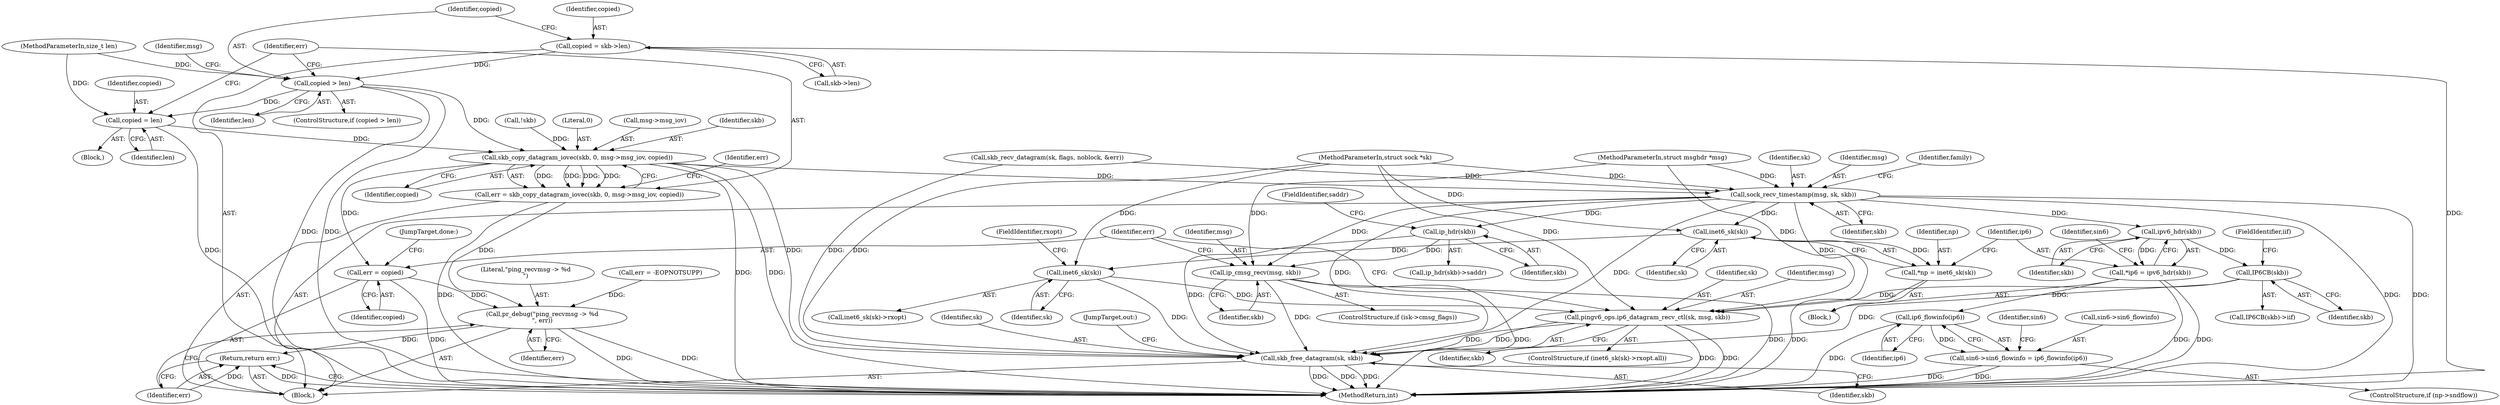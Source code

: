 digraph "0_linux_bceaa90240b6019ed73b49965eac7d167610be69_0@pointer" {
"1000207" [label="(Call,copied = skb->len)"];
"1000213" [label="(Call,copied > len)"];
"1000222" [label="(Call,copied = len)"];
"1000227" [label="(Call,skb_copy_datagram_iovec(skb, 0, msg->msg_iov, copied))"];
"1000225" [label="(Call,err = skb_copy_datagram_iovec(skb, 0, msg->msg_iov, copied))"];
"1000379" [label="(Call,pr_debug(\"ping_recvmsg -> %d\n\", err))"];
"1000382" [label="(Return,return err;)"];
"1000237" [label="(Call,sock_recv_timestamp(msg, sk, skb))"];
"1000270" [label="(Call,ip_hdr(skb))"];
"1000286" [label="(Call,ip_cmsg_recv(msg, skb))"];
"1000375" [label="(Call,skb_free_datagram(sk, skb))"];
"1000298" [label="(Call,inet6_sk(sk))"];
"1000296" [label="(Call,*np = inet6_sk(sk))"];
"1000360" [label="(Call,inet6_sk(sk))"];
"1000364" [label="(Call,pingv6_ops.ip6_datagram_recv_ctl(sk, msg, skb))"];
"1000303" [label="(Call,ipv6_hdr(skb))"];
"1000301" [label="(Call,*ip6 = ipv6_hdr(skb))"];
"1000342" [label="(Call,ip6_flowinfo(ip6))"];
"1000338" [label="(Call,sin6->sin6_flowinfo = ip6_flowinfo(ip6))"];
"1000354" [label="(Call,IP6CB(skb))"];
"1000371" [label="(Call,err = copied)"];
"1000296" [label="(Call,*np = inet6_sk(sk))"];
"1000226" [label="(Identifier,err)"];
"1000230" [label="(Call,msg->msg_iov)"];
"1000222" [label="(Call,copied = len)"];
"1000365" [label="(Identifier,sk)"];
"1000208" [label="(Identifier,copied)"];
"1000105" [label="(MethodParameterIn,struct sock *sk)"];
"1000270" [label="(Call,ip_hdr(skb))"];
"1000384" [label="(MethodReturn,int)"];
"1000379" [label="(Call,pr_debug(\"ping_recvmsg -> %d\n\", err))"];
"1000371" [label="(Call,err = copied)"];
"1000298" [label="(Call,inet6_sk(sk))"];
"1000303" [label="(Call,ipv6_hdr(skb))"];
"1000364" [label="(Call,pingv6_ops.ip6_datagram_recv_ctl(sk, msg, skb))"];
"1000375" [label="(Call,skb_free_datagram(sk, skb))"];
"1000360" [label="(Call,inet6_sk(sk))"];
"1000362" [label="(FieldIdentifier,rxopt)"];
"1000216" [label="(Block,)"];
"1000367" [label="(Identifier,skb)"];
"1000342" [label="(Call,ip6_flowinfo(ip6))"];
"1000353" [label="(Call,IP6CB(skb)->iif)"];
"1000233" [label="(Identifier,copied)"];
"1000235" [label="(Identifier,err)"];
"1000356" [label="(FieldIdentifier,iif)"];
"1000282" [label="(ControlStructure,if (isk->cmsg_flags))"];
"1000380" [label="(Literal,\"ping_recvmsg -> %d\n\")"];
"1000134" [label="(Call,err = -EOPNOTSUPP)"];
"1000213" [label="(Call,copied > len)"];
"1000228" [label="(Identifier,skb)"];
"1000377" [label="(Identifier,skb)"];
"1000346" [label="(Identifier,sin6)"];
"1000271" [label="(Identifier,skb)"];
"1000374" [label="(JumpTarget,done:)"];
"1000378" [label="(JumpTarget,out:)"];
"1000111" [label="(Block,)"];
"1000215" [label="(Identifier,len)"];
"1000107" [label="(MethodParameterIn,size_t len)"];
"1000204" [label="(Call,!skb)"];
"1000355" [label="(Identifier,skb)"];
"1000334" [label="(ControlStructure,if (np->sndflow))"];
"1000382" [label="(Return,return err;)"];
"1000243" [label="(Identifier,family)"];
"1000287" [label="(Identifier,msg)"];
"1000372" [label="(Identifier,err)"];
"1000212" [label="(ControlStructure,if (copied > len))"];
"1000373" [label="(Identifier,copied)"];
"1000229" [label="(Literal,0)"];
"1000225" [label="(Call,err = skb_copy_datagram_iovec(skb, 0, msg->msg_iov, copied))"];
"1000197" [label="(Call,skb_recv_datagram(sk, flags, noblock, &err))"];
"1000209" [label="(Call,skb->len)"];
"1000223" [label="(Identifier,copied)"];
"1000269" [label="(Call,ip_hdr(skb)->saddr)"];
"1000207" [label="(Call,copied = skb->len)"];
"1000304" [label="(Identifier,skb)"];
"1000302" [label="(Identifier,ip6)"];
"1000299" [label="(Identifier,sk)"];
"1000361" [label="(Identifier,sk)"];
"1000239" [label="(Identifier,sk)"];
"1000376" [label="(Identifier,sk)"];
"1000301" [label="(Call,*ip6 = ipv6_hdr(skb))"];
"1000238" [label="(Identifier,msg)"];
"1000272" [label="(FieldIdentifier,saddr)"];
"1000297" [label="(Identifier,np)"];
"1000339" [label="(Call,sin6->sin6_flowinfo)"];
"1000357" [label="(ControlStructure,if (inet6_sk(sk)->rxopt.all))"];
"1000106" [label="(MethodParameterIn,struct msghdr *msg)"];
"1000237" [label="(Call,sock_recv_timestamp(msg, sk, skb))"];
"1000286" [label="(Call,ip_cmsg_recv(msg, skb))"];
"1000240" [label="(Identifier,skb)"];
"1000306" [label="(Identifier,sin6)"];
"1000288" [label="(Identifier,skb)"];
"1000294" [label="(Block,)"];
"1000366" [label="(Identifier,msg)"];
"1000219" [label="(Identifier,msg)"];
"1000224" [label="(Identifier,len)"];
"1000338" [label="(Call,sin6->sin6_flowinfo = ip6_flowinfo(ip6))"];
"1000381" [label="(Identifier,err)"];
"1000354" [label="(Call,IP6CB(skb))"];
"1000343" [label="(Identifier,ip6)"];
"1000359" [label="(Call,inet6_sk(sk)->rxopt)"];
"1000214" [label="(Identifier,copied)"];
"1000383" [label="(Identifier,err)"];
"1000227" [label="(Call,skb_copy_datagram_iovec(skb, 0, msg->msg_iov, copied))"];
"1000207" -> "1000111"  [label="AST: "];
"1000207" -> "1000209"  [label="CFG: "];
"1000208" -> "1000207"  [label="AST: "];
"1000209" -> "1000207"  [label="AST: "];
"1000214" -> "1000207"  [label="CFG: "];
"1000207" -> "1000384"  [label="DDG: "];
"1000207" -> "1000213"  [label="DDG: "];
"1000213" -> "1000212"  [label="AST: "];
"1000213" -> "1000215"  [label="CFG: "];
"1000214" -> "1000213"  [label="AST: "];
"1000215" -> "1000213"  [label="AST: "];
"1000219" -> "1000213"  [label="CFG: "];
"1000226" -> "1000213"  [label="CFG: "];
"1000213" -> "1000384"  [label="DDG: "];
"1000213" -> "1000384"  [label="DDG: "];
"1000107" -> "1000213"  [label="DDG: "];
"1000213" -> "1000222"  [label="DDG: "];
"1000213" -> "1000227"  [label="DDG: "];
"1000222" -> "1000216"  [label="AST: "];
"1000222" -> "1000224"  [label="CFG: "];
"1000223" -> "1000222"  [label="AST: "];
"1000224" -> "1000222"  [label="AST: "];
"1000226" -> "1000222"  [label="CFG: "];
"1000222" -> "1000384"  [label="DDG: "];
"1000107" -> "1000222"  [label="DDG: "];
"1000222" -> "1000227"  [label="DDG: "];
"1000227" -> "1000225"  [label="AST: "];
"1000227" -> "1000233"  [label="CFG: "];
"1000228" -> "1000227"  [label="AST: "];
"1000229" -> "1000227"  [label="AST: "];
"1000230" -> "1000227"  [label="AST: "];
"1000233" -> "1000227"  [label="AST: "];
"1000225" -> "1000227"  [label="CFG: "];
"1000227" -> "1000384"  [label="DDG: "];
"1000227" -> "1000384"  [label="DDG: "];
"1000227" -> "1000225"  [label="DDG: "];
"1000227" -> "1000225"  [label="DDG: "];
"1000227" -> "1000225"  [label="DDG: "];
"1000227" -> "1000225"  [label="DDG: "];
"1000204" -> "1000227"  [label="DDG: "];
"1000227" -> "1000237"  [label="DDG: "];
"1000227" -> "1000371"  [label="DDG: "];
"1000227" -> "1000375"  [label="DDG: "];
"1000225" -> "1000111"  [label="AST: "];
"1000226" -> "1000225"  [label="AST: "];
"1000235" -> "1000225"  [label="CFG: "];
"1000225" -> "1000384"  [label="DDG: "];
"1000225" -> "1000379"  [label="DDG: "];
"1000379" -> "1000111"  [label="AST: "];
"1000379" -> "1000381"  [label="CFG: "];
"1000380" -> "1000379"  [label="AST: "];
"1000381" -> "1000379"  [label="AST: "];
"1000383" -> "1000379"  [label="CFG: "];
"1000379" -> "1000384"  [label="DDG: "];
"1000379" -> "1000384"  [label="DDG: "];
"1000134" -> "1000379"  [label="DDG: "];
"1000371" -> "1000379"  [label="DDG: "];
"1000379" -> "1000382"  [label="DDG: "];
"1000382" -> "1000111"  [label="AST: "];
"1000382" -> "1000383"  [label="CFG: "];
"1000383" -> "1000382"  [label="AST: "];
"1000384" -> "1000382"  [label="CFG: "];
"1000382" -> "1000384"  [label="DDG: "];
"1000383" -> "1000382"  [label="DDG: "];
"1000237" -> "1000111"  [label="AST: "];
"1000237" -> "1000240"  [label="CFG: "];
"1000238" -> "1000237"  [label="AST: "];
"1000239" -> "1000237"  [label="AST: "];
"1000240" -> "1000237"  [label="AST: "];
"1000243" -> "1000237"  [label="CFG: "];
"1000237" -> "1000384"  [label="DDG: "];
"1000237" -> "1000384"  [label="DDG: "];
"1000106" -> "1000237"  [label="DDG: "];
"1000197" -> "1000237"  [label="DDG: "];
"1000105" -> "1000237"  [label="DDG: "];
"1000237" -> "1000270"  [label="DDG: "];
"1000237" -> "1000286"  [label="DDG: "];
"1000237" -> "1000298"  [label="DDG: "];
"1000237" -> "1000303"  [label="DDG: "];
"1000237" -> "1000364"  [label="DDG: "];
"1000237" -> "1000375"  [label="DDG: "];
"1000237" -> "1000375"  [label="DDG: "];
"1000270" -> "1000269"  [label="AST: "];
"1000270" -> "1000271"  [label="CFG: "];
"1000271" -> "1000270"  [label="AST: "];
"1000272" -> "1000270"  [label="CFG: "];
"1000270" -> "1000286"  [label="DDG: "];
"1000270" -> "1000375"  [label="DDG: "];
"1000286" -> "1000282"  [label="AST: "];
"1000286" -> "1000288"  [label="CFG: "];
"1000287" -> "1000286"  [label="AST: "];
"1000288" -> "1000286"  [label="AST: "];
"1000372" -> "1000286"  [label="CFG: "];
"1000286" -> "1000384"  [label="DDG: "];
"1000286" -> "1000384"  [label="DDG: "];
"1000106" -> "1000286"  [label="DDG: "];
"1000286" -> "1000375"  [label="DDG: "];
"1000375" -> "1000111"  [label="AST: "];
"1000375" -> "1000377"  [label="CFG: "];
"1000376" -> "1000375"  [label="AST: "];
"1000377" -> "1000375"  [label="AST: "];
"1000378" -> "1000375"  [label="CFG: "];
"1000375" -> "1000384"  [label="DDG: "];
"1000375" -> "1000384"  [label="DDG: "];
"1000375" -> "1000384"  [label="DDG: "];
"1000364" -> "1000375"  [label="DDG: "];
"1000364" -> "1000375"  [label="DDG: "];
"1000360" -> "1000375"  [label="DDG: "];
"1000197" -> "1000375"  [label="DDG: "];
"1000105" -> "1000375"  [label="DDG: "];
"1000354" -> "1000375"  [label="DDG: "];
"1000298" -> "1000296"  [label="AST: "];
"1000298" -> "1000299"  [label="CFG: "];
"1000299" -> "1000298"  [label="AST: "];
"1000296" -> "1000298"  [label="CFG: "];
"1000298" -> "1000296"  [label="DDG: "];
"1000105" -> "1000298"  [label="DDG: "];
"1000298" -> "1000360"  [label="DDG: "];
"1000296" -> "1000294"  [label="AST: "];
"1000297" -> "1000296"  [label="AST: "];
"1000302" -> "1000296"  [label="CFG: "];
"1000296" -> "1000384"  [label="DDG: "];
"1000360" -> "1000359"  [label="AST: "];
"1000360" -> "1000361"  [label="CFG: "];
"1000361" -> "1000360"  [label="AST: "];
"1000362" -> "1000360"  [label="CFG: "];
"1000105" -> "1000360"  [label="DDG: "];
"1000360" -> "1000364"  [label="DDG: "];
"1000364" -> "1000357"  [label="AST: "];
"1000364" -> "1000367"  [label="CFG: "];
"1000365" -> "1000364"  [label="AST: "];
"1000366" -> "1000364"  [label="AST: "];
"1000367" -> "1000364"  [label="AST: "];
"1000372" -> "1000364"  [label="CFG: "];
"1000364" -> "1000384"  [label="DDG: "];
"1000364" -> "1000384"  [label="DDG: "];
"1000105" -> "1000364"  [label="DDG: "];
"1000106" -> "1000364"  [label="DDG: "];
"1000354" -> "1000364"  [label="DDG: "];
"1000303" -> "1000301"  [label="AST: "];
"1000303" -> "1000304"  [label="CFG: "];
"1000304" -> "1000303"  [label="AST: "];
"1000301" -> "1000303"  [label="CFG: "];
"1000303" -> "1000301"  [label="DDG: "];
"1000303" -> "1000354"  [label="DDG: "];
"1000301" -> "1000294"  [label="AST: "];
"1000302" -> "1000301"  [label="AST: "];
"1000306" -> "1000301"  [label="CFG: "];
"1000301" -> "1000384"  [label="DDG: "];
"1000301" -> "1000384"  [label="DDG: "];
"1000301" -> "1000342"  [label="DDG: "];
"1000342" -> "1000338"  [label="AST: "];
"1000342" -> "1000343"  [label="CFG: "];
"1000343" -> "1000342"  [label="AST: "];
"1000338" -> "1000342"  [label="CFG: "];
"1000342" -> "1000384"  [label="DDG: "];
"1000342" -> "1000338"  [label="DDG: "];
"1000338" -> "1000334"  [label="AST: "];
"1000339" -> "1000338"  [label="AST: "];
"1000346" -> "1000338"  [label="CFG: "];
"1000338" -> "1000384"  [label="DDG: "];
"1000338" -> "1000384"  [label="DDG: "];
"1000354" -> "1000353"  [label="AST: "];
"1000354" -> "1000355"  [label="CFG: "];
"1000355" -> "1000354"  [label="AST: "];
"1000356" -> "1000354"  [label="CFG: "];
"1000371" -> "1000111"  [label="AST: "];
"1000371" -> "1000373"  [label="CFG: "];
"1000372" -> "1000371"  [label="AST: "];
"1000373" -> "1000371"  [label="AST: "];
"1000374" -> "1000371"  [label="CFG: "];
"1000371" -> "1000384"  [label="DDG: "];
}
